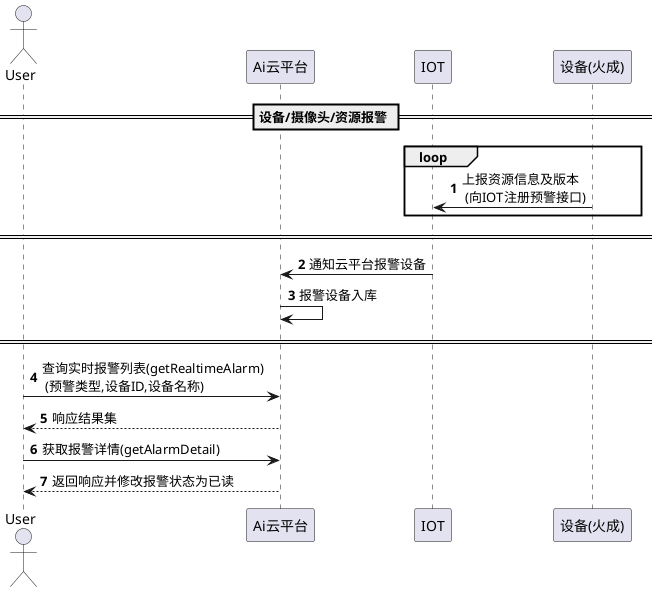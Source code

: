 @startuml
autonumber
== 设备/摄像头/资源报警 ==
actor User as user
participant "Ai云平台" as ai
participant "IOT" as iot
participant "设备(火成)" as dev

loop
    iot <- dev : 上报资源信息及版本\n (向IOT注册预警接口)
end

====
ai <- iot : 通知云平台报警设备
ai -> ai : 报警设备入库
====

user -> ai : 查询实时报警列表(getRealtimeAlarm)\n (预警类型,设备ID,设备名称)
user <-- ai : 响应结果集
user -> ai : 获取报警详情(getAlarmDetail)
user <-- ai : 返回响应并修改报警状态为已读

'== 预警中心 ==
'autonumber
'actor User as user
'participant "Ai云平台" as ai
'participant "IOT" as iot
'
'user -> ai : 查询报警列表(getAlarmLists)
'user <-- ai : 响应结果集(预警类型,次数)

@enduml